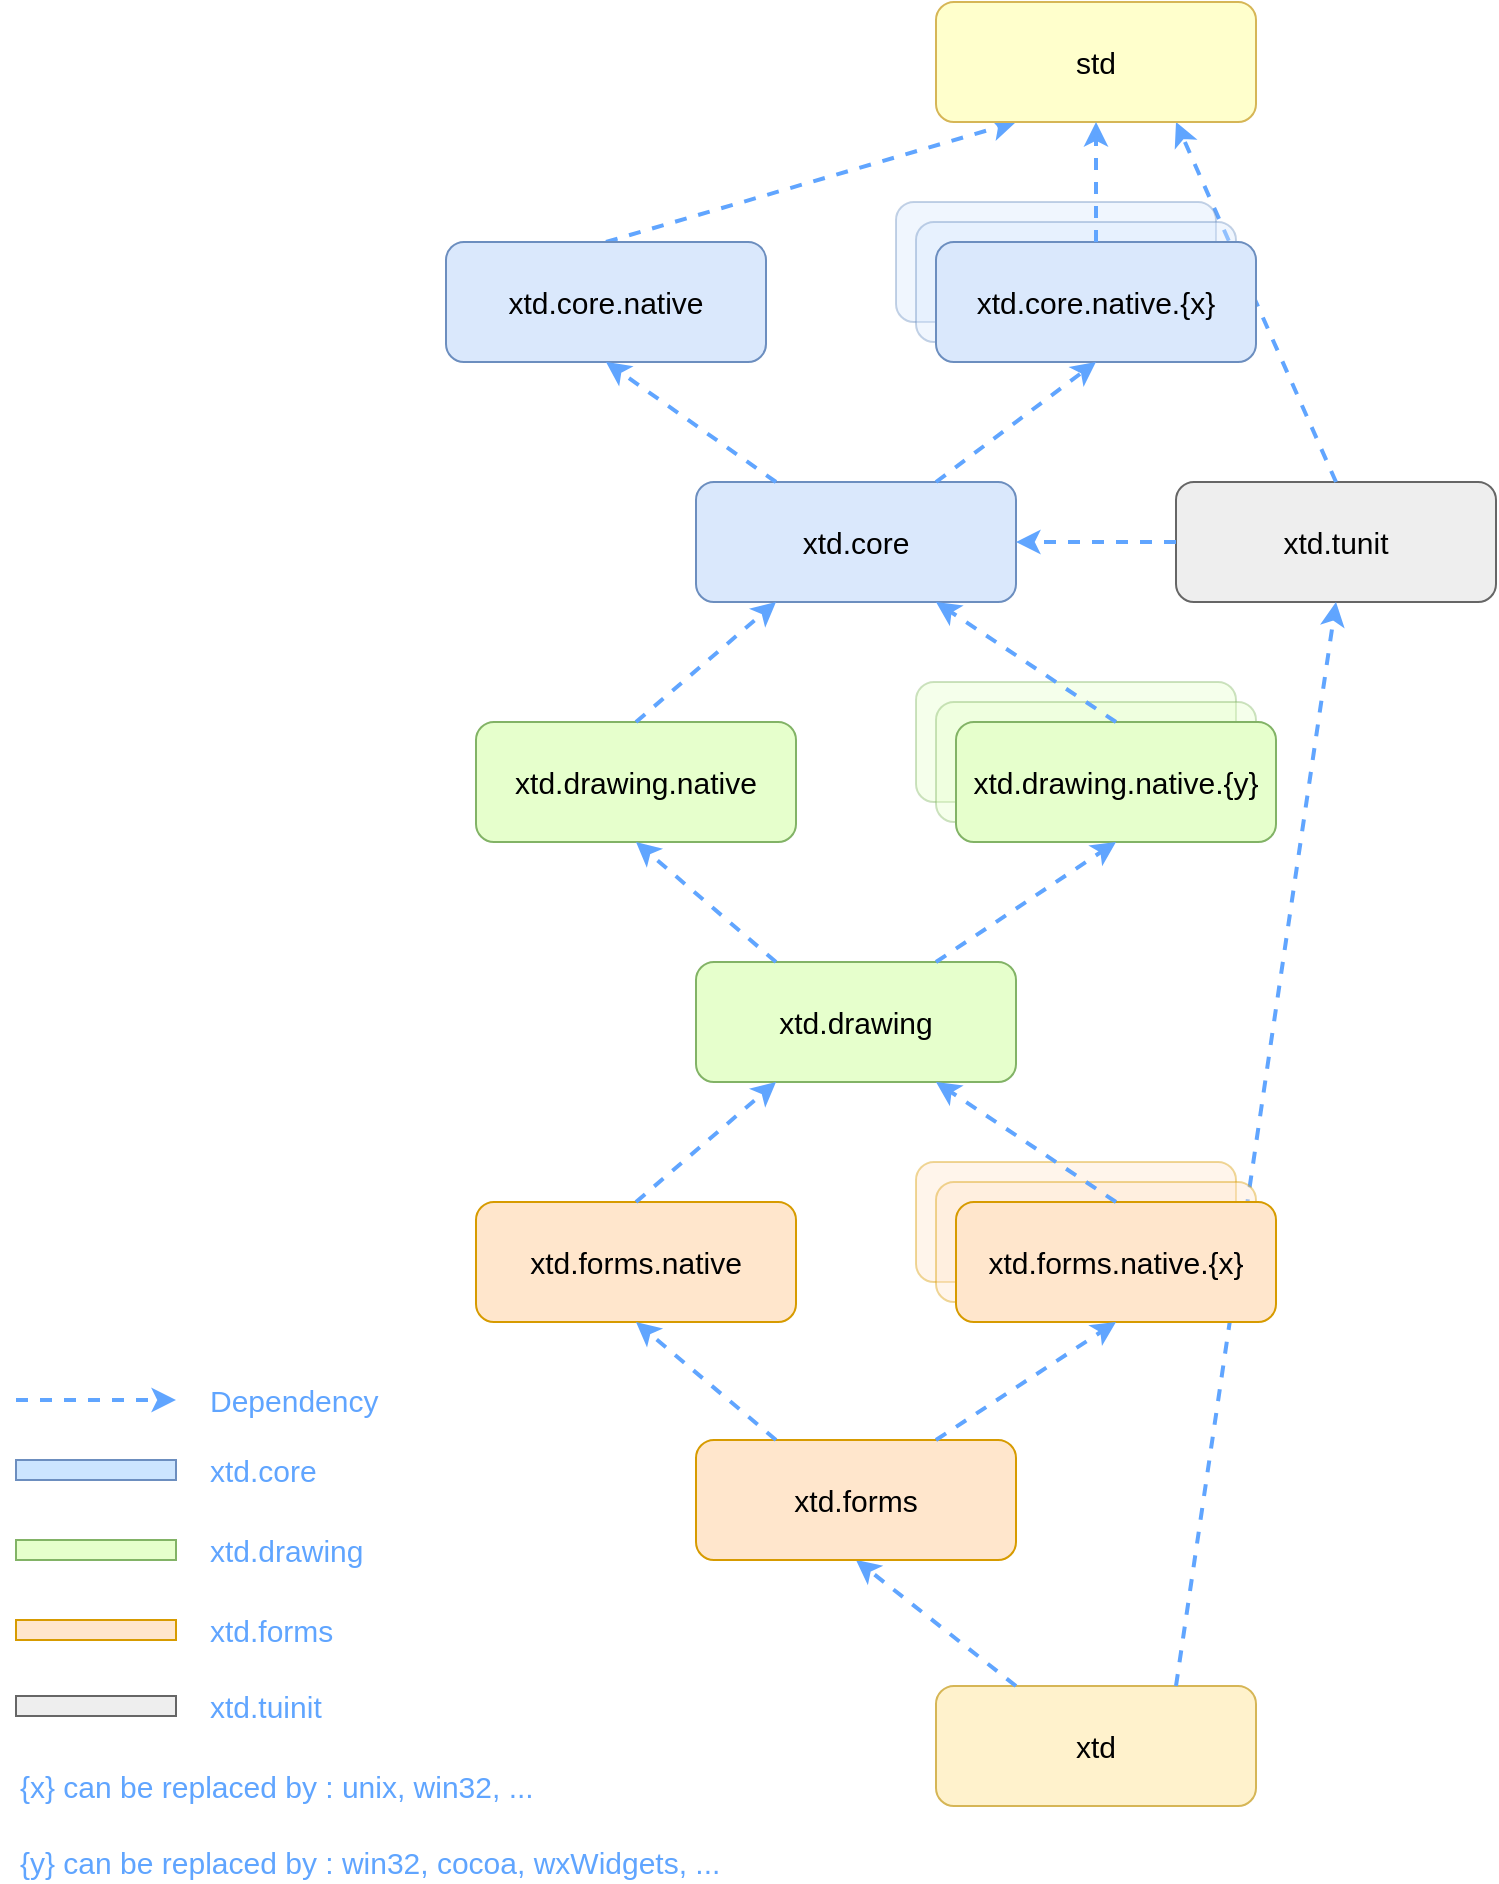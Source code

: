 <mxfile version="19.0.3" type="device"><diagram id="4c19bf52-565a-3755-522c-1c318594f7db" name="Page-1"><mxGraphModel dx="1106" dy="802" grid="1" gridSize="10" guides="1" tooltips="1" connect="1" arrows="1" fold="1" page="1" pageScale="1" pageWidth="827" pageHeight="1169" background="#ffffff" math="0" shadow="0"><root><mxCell id="0"/><mxCell id="1" parent="0"/><mxCell id="3" value="xtd.core" style="rounded=1;whiteSpace=wrap;html=1;fillColor=#dae8fc;strokeColor=#6c8ebf;fontSize=15;" parent="1" vertex="1"><mxGeometry x="360" y="320" width="160" height="60" as="geometry"/></mxCell><mxCell id="10" value="" style="rounded=1;whiteSpace=wrap;html=1;fillColor=#FFE6CC;strokeColor=#d79b00;fontSize=15;opacity=40;" parent="1" vertex="1"><mxGeometry x="470" y="660" width="160" height="60" as="geometry"/></mxCell><mxCell id="11" value="" style="endArrow=classic;dashed=1;html=1;entryX=0.25;entryY=1;exitX=0.5;exitY=0;startArrow=none;startFill=0;endFill=1;fontSize=15;entryDx=0;entryDy=0;exitDx=0;exitDy=0;strokeColor=#60A5FF;strokeWidth=2;" parent="1" source="OeY8JFBxhoJ16JEJ4VIc-33" target="r1dHes9tD3Km95cjPvFa-43" edge="1"><mxGeometry width="50" height="50" relative="1" as="geometry"><mxPoint x="520" y="40" as="sourcePoint"/><mxPoint x="800" y="140" as="targetPoint"/></mxGeometry></mxCell><mxCell id="17" value="" style="endArrow=classic;dashed=1;html=1;endFill=1;fontSize=15;strokeColor=#60A5FF;strokeWidth=2;" parent="1" edge="1"><mxGeometry width="50" height="50" relative="1" as="geometry"><mxPoint x="20" y="779" as="sourcePoint"/><mxPoint x="100" y="779" as="targetPoint"/></mxGeometry></mxCell><mxCell id="18" value="Dependency" style="text;html=1;strokeColor=none;fillColor=none;align=left;verticalAlign=middle;whiteSpace=wrap;fontSize=15;fontColor=#60A5FF;" parent="1" vertex="1"><mxGeometry x="115" y="769" width="120" height="20" as="geometry"/></mxCell><mxCell id="19" value="" style="rounded=0;whiteSpace=wrap;html=1;fillColor=#CCE5FF;strokeColor=#6c8ebf;fontSize=15;" parent="1" vertex="1"><mxGeometry x="20" y="809" width="80" height="10" as="geometry"/></mxCell><mxCell id="20" value="xtd.core" style="text;html=1;strokeColor=none;fillColor=none;align=left;verticalAlign=middle;whiteSpace=wrap;fontSize=15;fontColor=#60A5FF;" parent="1" vertex="1"><mxGeometry x="115" y="804" width="120" height="20" as="geometry"/></mxCell><mxCell id="21" value="" style="rounded=0;whiteSpace=wrap;html=1;fillColor=#E6FFCC;strokeColor=#82b366;fontSize=15;" parent="1" vertex="1"><mxGeometry x="20" y="849" width="80" height="10" as="geometry"/></mxCell><mxCell id="22" value="xtd.drawing" style="text;html=1;strokeColor=none;fillColor=none;align=left;verticalAlign=middle;whiteSpace=wrap;fontSize=15;fontColor=#60A5FF;" parent="1" vertex="1"><mxGeometry x="115" y="844" width="120" height="20" as="geometry"/></mxCell><mxCell id="25" value="" style="rounded=0;whiteSpace=wrap;html=1;fillColor=#FFE6CC;strokeColor=#d79b00;fontSize=15;" parent="1" vertex="1"><mxGeometry x="20" y="889" width="80" height="10" as="geometry"/></mxCell><mxCell id="26" value="xtd.forms" style="text;html=1;strokeColor=none;fillColor=none;align=left;verticalAlign=middle;whiteSpace=wrap;fontSize=15;fontColor=#60A5FF;" parent="1" vertex="1"><mxGeometry x="115" y="884" width="120" height="20" as="geometry"/></mxCell><mxCell id="32" value="xtd.tunit" style="rounded=1;whiteSpace=wrap;html=1;fillColor=#EEEEEE;strokeColor=#666666;fontSize=15;" parent="1" vertex="1"><mxGeometry x="600" y="320" width="160" height="60" as="geometry"/></mxCell><mxCell id="r1dHes9tD3Km95cjPvFa-34" value="" style="rounded=1;whiteSpace=wrap;html=1;fontSize=15;fillColor=#E6FFCC;strokeColor=#82B366;opacity=40;" parent="1" vertex="1"><mxGeometry x="470" y="420" width="160" height="60" as="geometry"/></mxCell><mxCell id="r1dHes9tD3Km95cjPvFa-35" value="&lt;span&gt;xtd&lt;/span&gt;" style="rounded=1;whiteSpace=wrap;html=1;strokeColor=#d6b656;fontSize=15;fillColor=#fff2cc;" parent="1" vertex="1"><mxGeometry x="480" y="922" width="160" height="60" as="geometry"/></mxCell><mxCell id="r1dHes9tD3Km95cjPvFa-38" value="" style="endArrow=classic;dashed=1;html=1;exitX=0.5;exitY=0;endFill=1;fontSize=15;exitDx=0;exitDy=0;entryX=0.75;entryY=1;entryDx=0;entryDy=0;strokeColor=#60A5FF;strokeWidth=2;" parent="1" source="32" target="r1dHes9tD3Km95cjPvFa-43" edge="1"><mxGeometry width="50" height="50" relative="1" as="geometry"><mxPoint x="300" y="434" as="sourcePoint"/><mxPoint x="980" y="220" as="targetPoint"/></mxGeometry></mxCell><mxCell id="r1dHes9tD3Km95cjPvFa-39" value="" style="endArrow=classic;dashed=1;html=1;entryX=0.5;entryY=1;exitX=0.25;exitY=0;endFill=1;fontSize=15;entryDx=0;entryDy=0;exitDx=0;exitDy=0;strokeColor=#60A5FF;strokeWidth=2;" parent="1" source="r1dHes9tD3Km95cjPvFa-35" target="r1dHes9tD3Km95cjPvFa-52" edge="1"><mxGeometry width="50" height="50" relative="1" as="geometry"><mxPoint x="310" y="564" as="sourcePoint"/><mxPoint x="310" y="510" as="targetPoint"/></mxGeometry></mxCell><mxCell id="r1dHes9tD3Km95cjPvFa-40" value="" style="endArrow=classic;dashed=1;html=1;entryX=0.5;entryY=1;endFill=1;fontSize=15;entryDx=0;entryDy=0;exitX=0.75;exitY=0;exitDx=0;exitDy=0;strokeColor=#60A5FF;strokeWidth=2;" parent="1" source="r1dHes9tD3Km95cjPvFa-35" target="32" edge="1"><mxGeometry width="50" height="50" relative="1" as="geometry"><mxPoint x="830" y="960" as="sourcePoint"/><mxPoint x="320" y="520" as="targetPoint"/></mxGeometry></mxCell><mxCell id="r1dHes9tD3Km95cjPvFa-43" value="&lt;span&gt;std&lt;/span&gt;" style="rounded=1;whiteSpace=wrap;html=1;strokeColor=#d6b656;fontSize=15;fillColor=#FFFFCC;" parent="1" vertex="1"><mxGeometry x="480" y="80" width="160" height="60" as="geometry"/></mxCell><mxCell id="r1dHes9tD3Km95cjPvFa-49" value="" style="rounded=0;whiteSpace=wrap;html=1;fillColor=#EEEEEE;strokeColor=#666666;fontSize=15;" parent="1" vertex="1"><mxGeometry x="20" y="927" width="80" height="10" as="geometry"/></mxCell><mxCell id="r1dHes9tD3Km95cjPvFa-50" value="xtd.tuinit" style="text;html=1;strokeColor=none;fillColor=none;align=left;verticalAlign=middle;whiteSpace=wrap;fontSize=15;fontColor=#60A5FF;" parent="1" vertex="1"><mxGeometry x="115" y="922" width="120" height="20" as="geometry"/></mxCell><mxCell id="r1dHes9tD3Km95cjPvFa-51" value="xtd.forms.native" style="rounded=1;whiteSpace=wrap;html=1;fillColor=#FFE6CC;strokeColor=#d79b00;fontSize=15;" parent="1" vertex="1"><mxGeometry x="250" y="680" width="160" height="60" as="geometry"/></mxCell><mxCell id="r1dHes9tD3Km95cjPvFa-52" value="xtd.forms" style="rounded=1;whiteSpace=wrap;html=1;fillColor=#FFE6CC;strokeColor=#d79b00;fontSize=15;" parent="1" vertex="1"><mxGeometry x="360" y="799" width="160" height="60" as="geometry"/></mxCell><mxCell id="r1dHes9tD3Km95cjPvFa-53" value="" style="rounded=1;whiteSpace=wrap;html=1;fillColor=#FFE6CC;strokeColor=#d79b00;fontSize=15;opacity=40;" parent="1" vertex="1"><mxGeometry x="480" y="670" width="160" height="60" as="geometry"/></mxCell><mxCell id="r1dHes9tD3Km95cjPvFa-54" value="xtd.forms.native.{x}" style="rounded=1;whiteSpace=wrap;html=1;fillColor=#FFE6CC;strokeColor=#d79b00;fontSize=15;" parent="1" vertex="1"><mxGeometry x="490" y="680" width="160" height="60" as="geometry"/></mxCell><mxCell id="r1dHes9tD3Km95cjPvFa-56" value="" style="endArrow=classic;dashed=1;html=1;entryX=0.5;entryY=1;exitX=0.75;exitY=0;endFill=1;fontSize=15;entryDx=0;entryDy=0;exitDx=0;exitDy=0;strokeColor=#60A5FF;strokeWidth=2;" parent="1" source="r1dHes9tD3Km95cjPvFa-52" target="r1dHes9tD3Km95cjPvFa-54" edge="1"><mxGeometry width="50" height="50" relative="1" as="geometry"><mxPoint x="590" y="700.0" as="sourcePoint"/><mxPoint x="590" y="640.0" as="targetPoint"/></mxGeometry></mxCell><mxCell id="r1dHes9tD3Km95cjPvFa-57" value="" style="endArrow=classic;dashed=1;html=1;entryX=0.5;entryY=1;exitX=0.25;exitY=0;endFill=1;fontSize=15;entryDx=0;entryDy=0;exitDx=0;exitDy=0;strokeColor=#60A5FF;strokeWidth=2;" parent="1" source="r1dHes9tD3Km95cjPvFa-52" target="r1dHes9tD3Km95cjPvFa-51" edge="1"><mxGeometry width="50" height="50" relative="1" as="geometry"><mxPoint x="600" y="710.0" as="sourcePoint"/><mxPoint x="600" y="650.0" as="targetPoint"/></mxGeometry></mxCell><mxCell id="r1dHes9tD3Km95cjPvFa-59" value="xtd.drawing" style="rounded=1;whiteSpace=wrap;html=1;fontSize=15;fillColor=#E6FFCC;strokeColor=#82B366;" parent="1" vertex="1"><mxGeometry x="360" y="560" width="160" height="60" as="geometry"/></mxCell><mxCell id="r1dHes9tD3Km95cjPvFa-60" value="xtd.drawing.native" style="rounded=1;whiteSpace=wrap;html=1;fontSize=15;fillColor=#E6FFCC;strokeColor=#82B366;" parent="1" vertex="1"><mxGeometry x="250" y="440" width="160" height="60" as="geometry"/></mxCell><mxCell id="r1dHes9tD3Km95cjPvFa-61" value="" style="endArrow=classic;dashed=1;html=1;entryX=0.25;entryY=1;exitX=0.5;exitY=0;endFill=1;fontSize=15;entryDx=0;entryDy=0;exitDx=0;exitDy=0;strokeColor=#60A5FF;strokeWidth=2;" parent="1" source="r1dHes9tD3Km95cjPvFa-60" target="3" edge="1"><mxGeometry width="50" height="50" relative="1" as="geometry"><mxPoint x="580" y="450.0" as="sourcePoint"/><mxPoint x="780" y="390.0" as="targetPoint"/></mxGeometry></mxCell><mxCell id="r1dHes9tD3Km95cjPvFa-62" value="" style="rounded=1;whiteSpace=wrap;html=1;fontSize=15;fillColor=#E6FFCC;strokeColor=#82B366;opacity=40;" parent="1" vertex="1"><mxGeometry x="480" y="430" width="160" height="60" as="geometry"/></mxCell><mxCell id="r1dHes9tD3Km95cjPvFa-63" value="xtd.drawing.native.{y}" style="rounded=1;whiteSpace=wrap;html=1;fontSize=15;fillColor=#E6FFCC;strokeColor=#82B366;" parent="1" vertex="1"><mxGeometry x="490" y="440" width="160" height="60" as="geometry"/></mxCell><mxCell id="r1dHes9tD3Km95cjPvFa-37" value="" style="endArrow=classic;dashed=1;html=1;entryX=0.75;entryY=1;exitX=0.5;exitY=0;endFill=1;fontSize=15;entryDx=0;entryDy=0;exitDx=0;exitDy=0;strokeColor=#60A5FF;strokeWidth=2;" parent="1" source="r1dHes9tD3Km95cjPvFa-63" target="3" edge="1"><mxGeometry width="50" height="50" relative="1" as="geometry"><mxPoint x="600" y="350" as="sourcePoint"/><mxPoint x="530" y="290" as="targetPoint"/></mxGeometry></mxCell><mxCell id="r1dHes9tD3Km95cjPvFa-55" value="" style="endArrow=classic;dashed=1;html=1;exitX=0.5;exitY=0;endFill=1;fontSize=15;exitDx=0;exitDy=0;entryX=0.25;entryY=1;entryDx=0;entryDy=0;strokeColor=#60A5FF;strokeWidth=2;" parent="1" source="r1dHes9tD3Km95cjPvFa-51" target="r1dHes9tD3Km95cjPvFa-59" edge="1"><mxGeometry width="50" height="50" relative="1" as="geometry"><mxPoint x="580" y="570.0" as="sourcePoint"/><mxPoint x="170" y="480" as="targetPoint"/></mxGeometry></mxCell><mxCell id="r1dHes9tD3Km95cjPvFa-36" value="" style="endArrow=classic;dashed=1;html=1;exitX=0.5;exitY=0;endFill=1;fontSize=15;exitDx=0;exitDy=0;entryX=0.75;entryY=1;entryDx=0;entryDy=0;strokeColor=#60A5FF;strokeWidth=2;" parent="1" source="r1dHes9tD3Km95cjPvFa-54" target="r1dHes9tD3Km95cjPvFa-59" edge="1"><mxGeometry width="50" height="50" relative="1" as="geometry"><mxPoint x="590" y="340" as="sourcePoint"/><mxPoint x="570" y="620" as="targetPoint"/></mxGeometry></mxCell><mxCell id="r1dHes9tD3Km95cjPvFa-64" value="" style="endArrow=classic;dashed=1;html=1;endFill=1;fontSize=15;entryX=0.5;entryY=1;entryDx=0;entryDy=0;exitX=0.75;exitY=0;exitDx=0;exitDy=0;strokeColor=#60A5FF;strokeWidth=2;" parent="1" source="r1dHes9tD3Km95cjPvFa-59" target="r1dHes9tD3Km95cjPvFa-63" edge="1"><mxGeometry width="50" height="50" relative="1" as="geometry"><mxPoint x="620" y="510" as="sourcePoint"/><mxPoint x="580" y="630.0" as="targetPoint"/></mxGeometry></mxCell><mxCell id="r1dHes9tD3Km95cjPvFa-67" value="{x} can be replaced by : unix, win32, ..." style="text;html=1;strokeColor=none;fillColor=none;align=left;verticalAlign=middle;whiteSpace=wrap;fontSize=15;fontColor=#60A5FF;" parent="1" vertex="1"><mxGeometry x="20" y="962" width="320" height="20" as="geometry"/></mxCell><mxCell id="a5gEWUt8uGhKhRF00EJW-32" value="" style="endArrow=classic;dashed=1;html=1;endFill=1;fontSize=15;entryX=0.5;entryY=1;entryDx=0;entryDy=0;exitX=0.25;exitY=0;exitDx=0;exitDy=0;strokeColor=#60A5FF;strokeWidth=2;" parent="1" source="r1dHes9tD3Km95cjPvFa-59" target="r1dHes9tD3Km95cjPvFa-60" edge="1"><mxGeometry width="50" height="50" relative="1" as="geometry"><mxPoint x="490" y="560" as="sourcePoint"/><mxPoint x="580" y="510" as="targetPoint"/></mxGeometry></mxCell><mxCell id="OeY8JFBxhoJ16JEJ4VIc-32" value="" style="rounded=1;whiteSpace=wrap;html=1;fontSize=15;fillColor=#dae8fc;strokeColor=#6c8ebf;opacity=40;" parent="1" vertex="1"><mxGeometry x="460" y="180" width="160" height="60" as="geometry"/></mxCell><mxCell id="OeY8JFBxhoJ16JEJ4VIc-33" value="xtd.core.native" style="rounded=1;whiteSpace=wrap;html=1;fontSize=15;fillColor=#dae8fc;strokeColor=#6c8ebf;" parent="1" vertex="1"><mxGeometry x="235" y="200" width="160" height="60" as="geometry"/></mxCell><mxCell id="OeY8JFBxhoJ16JEJ4VIc-34" value="" style="rounded=1;whiteSpace=wrap;html=1;fontSize=15;fillColor=#dae8fc;strokeColor=#6c8ebf;opacity=40;" parent="1" vertex="1"><mxGeometry x="470" y="190" width="160" height="60" as="geometry"/></mxCell><mxCell id="OeY8JFBxhoJ16JEJ4VIc-35" value="xtd.core.native.{x}" style="rounded=1;whiteSpace=wrap;html=1;fontSize=15;fillColor=#dae8fc;strokeColor=#6c8ebf;" parent="1" vertex="1"><mxGeometry x="480" y="200" width="160" height="60" as="geometry"/></mxCell><mxCell id="OeY8JFBxhoJ16JEJ4VIc-36" value="" style="endArrow=classic;dashed=1;html=1;entryX=0.5;entryY=1;exitX=0.5;exitY=0;startArrow=none;startFill=0;endFill=1;fontSize=15;entryDx=0;entryDy=0;exitDx=0;exitDy=0;strokeColor=#60A5FF;strokeWidth=2;" parent="1" source="OeY8JFBxhoJ16JEJ4VIc-35" target="r1dHes9tD3Km95cjPvFa-43" edge="1"><mxGeometry width="50" height="50" relative="1" as="geometry"><mxPoint x="360" y="230" as="sourcePoint"/><mxPoint x="560" y="150" as="targetPoint"/></mxGeometry></mxCell><mxCell id="OeY8JFBxhoJ16JEJ4VIc-37" value="{y} can be replaced by : win32, cocoa, wxWidgets, ..." style="text;html=1;strokeColor=none;fillColor=none;align=left;verticalAlign=middle;whiteSpace=wrap;fontSize=15;fontColor=#60A5FF;" parent="1" vertex="1"><mxGeometry x="20" y="1000" width="360" height="20" as="geometry"/></mxCell><mxCell id="OeY8JFBxhoJ16JEJ4VIc-38" value="" style="endArrow=classic;dashed=1;html=1;endFill=1;fontSize=15;entryX=0.5;entryY=1;entryDx=0;entryDy=0;exitX=0.25;exitY=0;exitDx=0;exitDy=0;strokeColor=#60A5FF;strokeWidth=2;" parent="1" source="3" target="OeY8JFBxhoJ16JEJ4VIc-33" edge="1"><mxGeometry width="50" height="50" relative="1" as="geometry"><mxPoint x="410" y="570" as="sourcePoint"/><mxPoint x="340" y="510" as="targetPoint"/></mxGeometry></mxCell><mxCell id="OeY8JFBxhoJ16JEJ4VIc-39" value="" style="endArrow=classic;dashed=1;html=1;endFill=1;fontSize=15;entryX=0.5;entryY=1;entryDx=0;entryDy=0;exitX=0.75;exitY=0;exitDx=0;exitDy=0;strokeColor=#60A5FF;strokeWidth=2;" parent="1" source="3" target="OeY8JFBxhoJ16JEJ4VIc-35" edge="1"><mxGeometry width="50" height="50" relative="1" as="geometry"><mxPoint x="490" y="570" as="sourcePoint"/><mxPoint x="580" y="510" as="targetPoint"/></mxGeometry></mxCell><mxCell id="OeY8JFBxhoJ16JEJ4VIc-40" value="" style="endArrow=classic;dashed=1;html=1;entryX=1;entryY=0.5;exitX=0;exitY=0.5;endFill=1;fontSize=15;entryDx=0;entryDy=0;exitDx=0;exitDy=0;strokeColor=#60A5FF;strokeWidth=2;" parent="1" source="32" target="3" edge="1"><mxGeometry width="50" height="50" relative="1" as="geometry"><mxPoint x="580" y="450" as="sourcePoint"/><mxPoint x="490" y="390" as="targetPoint"/></mxGeometry></mxCell></root></mxGraphModel></diagram></mxfile>